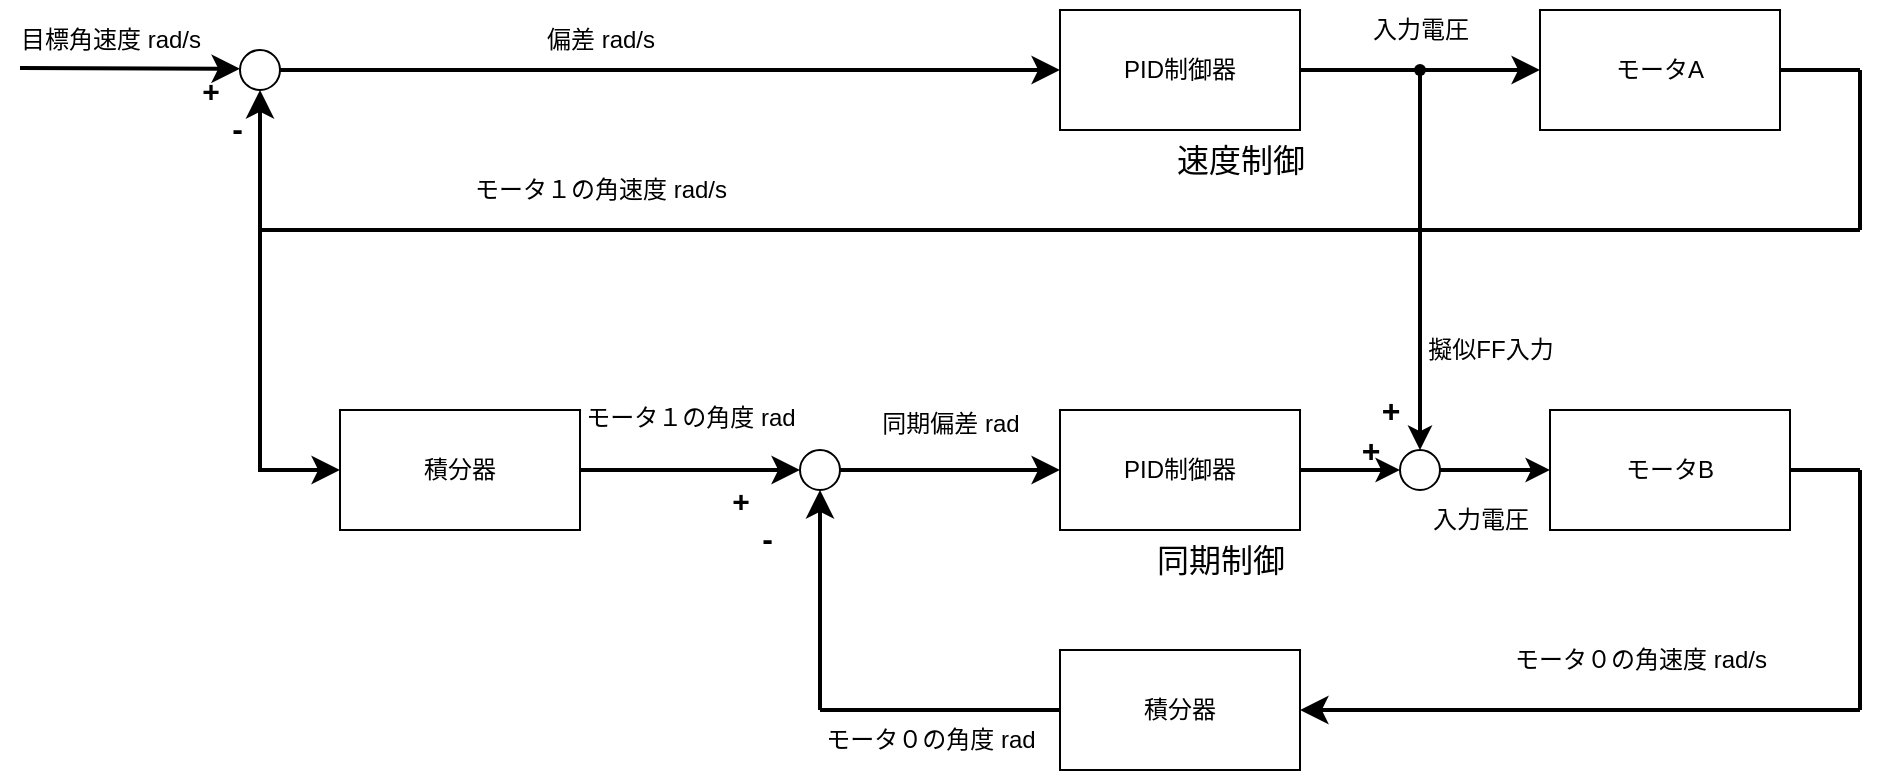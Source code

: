 <mxfile>
    <diagram id="ZDVBqMeo7jTkrDSASTgz" name="ページ1">
        <mxGraphModel dx="549" dy="301" grid="1" gridSize="10" guides="1" tooltips="1" connect="1" arrows="1" fold="1" page="1" pageScale="1" pageWidth="1169" pageHeight="827" math="0" shadow="0">
            <root>
                <mxCell id="0"/>
                <mxCell id="1" parent="0"/>
                <mxCell id="119" value="" style="endArrow=classic;html=1;endSize=8;startSize=6;strokeWidth=2;" parent="1" edge="1">
                    <mxGeometry width="50" height="50" relative="1" as="geometry">
                        <mxPoint x="120" y="234" as="sourcePoint"/>
                        <mxPoint x="230" y="234.38" as="targetPoint"/>
                    </mxGeometry>
                </mxCell>
                <mxCell id="120" style="edgeStyle=none;html=1;exitX=1;exitY=0.5;exitDx=0;exitDy=0;strokeWidth=2;startSize=6;endSize=8;entryX=0;entryY=0.5;entryDx=0;entryDy=0;" parent="1" source="121" target="123" edge="1">
                    <mxGeometry relative="1" as="geometry">
                        <mxPoint x="440" y="235.474" as="targetPoint"/>
                    </mxGeometry>
                </mxCell>
                <mxCell id="121" value="" style="ellipse;whiteSpace=wrap;html=1;aspect=fixed;" parent="1" vertex="1">
                    <mxGeometry x="230" y="225" width="20" height="20" as="geometry"/>
                </mxCell>
                <mxCell id="122" style="edgeStyle=none;html=1;exitDx=0;exitDy=0;strokeWidth=2;startSize=6;endSize=8;entryX=0;entryY=0.5;entryDx=0;entryDy=0;startArrow=none;" parent="1" source="159" target="125" edge="1">
                    <mxGeometry relative="1" as="geometry">
                        <mxPoint x="840" y="235" as="targetPoint"/>
                    </mxGeometry>
                </mxCell>
                <mxCell id="123" value="PID制御器" style="rounded=0;whiteSpace=wrap;html=1;" parent="1" vertex="1">
                    <mxGeometry x="640" y="205" width="120" height="60" as="geometry"/>
                </mxCell>
                <mxCell id="124" value="偏差 rad/s" style="text;html=1;align=center;verticalAlign=middle;resizable=0;points=[];autosize=1;strokeColor=none;fillColor=none;" parent="1" vertex="1">
                    <mxGeometry x="370" y="205" width="80" height="30" as="geometry"/>
                </mxCell>
                <mxCell id="125" value="モータA" style="rounded=0;whiteSpace=wrap;html=1;" parent="1" vertex="1">
                    <mxGeometry x="880" y="205" width="120" height="60" as="geometry"/>
                </mxCell>
                <mxCell id="126" value="" style="endArrow=none;html=1;strokeWidth=2;startSize=6;endSize=8;exitX=1;exitY=0.5;exitDx=0;exitDy=0;" parent="1" source="125" edge="1">
                    <mxGeometry width="50" height="50" relative="1" as="geometry">
                        <mxPoint x="1010" y="355" as="sourcePoint"/>
                        <mxPoint x="1040" y="235" as="targetPoint"/>
                    </mxGeometry>
                </mxCell>
                <mxCell id="127" value="" style="endArrow=none;html=1;strokeWidth=2;startSize=6;endSize=8;" parent="1" edge="1">
                    <mxGeometry width="50" height="50" relative="1" as="geometry">
                        <mxPoint x="1040" y="315" as="sourcePoint"/>
                        <mxPoint x="1040" y="235" as="targetPoint"/>
                    </mxGeometry>
                </mxCell>
                <mxCell id="128" value="" style="endArrow=none;html=1;strokeWidth=2;startSize=6;endSize=8;" parent="1" edge="1">
                    <mxGeometry width="50" height="50" relative="1" as="geometry">
                        <mxPoint x="240" y="315" as="sourcePoint"/>
                        <mxPoint x="1040" y="315" as="targetPoint"/>
                    </mxGeometry>
                </mxCell>
                <mxCell id="129" value="" style="endArrow=classic;html=1;strokeWidth=2;startSize=6;endSize=8;entryX=0.5;entryY=1;entryDx=0;entryDy=0;" parent="1" target="121" edge="1">
                    <mxGeometry width="50" height="50" relative="1" as="geometry">
                        <mxPoint x="240" y="355" as="sourcePoint"/>
                        <mxPoint x="220" y="265" as="targetPoint"/>
                    </mxGeometry>
                </mxCell>
                <mxCell id="130" value="" style="edgeStyle=segmentEdgeStyle;endArrow=classic;html=1;curved=0;rounded=0;endSize=8;startSize=8;strokeWidth=2;entryX=0;entryY=0.5;entryDx=0;entryDy=0;" parent="1" target="132" edge="1">
                    <mxGeometry width="50" height="50" relative="1" as="geometry">
                        <mxPoint x="240" y="355" as="sourcePoint"/>
                        <mxPoint x="305" y="515" as="targetPoint"/>
                        <Array as="points">
                            <mxPoint x="240" y="395"/>
                            <mxPoint x="240" y="435"/>
                        </Array>
                    </mxGeometry>
                </mxCell>
                <mxCell id="131" style="edgeStyle=none;html=1;exitX=1;exitY=0.5;exitDx=0;exitDy=0;entryX=0;entryY=0.5;entryDx=0;entryDy=0;strokeWidth=2;startSize=6;endSize=8;" parent="1" source="132" target="134" edge="1">
                    <mxGeometry relative="1" as="geometry"/>
                </mxCell>
                <mxCell id="132" value="積分器" style="rounded=0;whiteSpace=wrap;html=1;" parent="1" vertex="1">
                    <mxGeometry x="280" y="405" width="120" height="60" as="geometry"/>
                </mxCell>
                <mxCell id="133" style="edgeStyle=none;html=1;exitX=1;exitY=0.5;exitDx=0;exitDy=0;entryX=0;entryY=0.5;entryDx=0;entryDy=0;strokeWidth=2;startSize=6;endSize=8;" parent="1" source="134" target="136" edge="1">
                    <mxGeometry relative="1" as="geometry"/>
                </mxCell>
                <mxCell id="134" value="" style="ellipse;whiteSpace=wrap;html=1;aspect=fixed;" parent="1" vertex="1">
                    <mxGeometry x="510" y="425" width="20" height="20" as="geometry"/>
                </mxCell>
                <mxCell id="161" style="edgeStyle=none;html=1;exitX=1;exitY=0.5;exitDx=0;exitDy=0;entryX=0;entryY=0.5;entryDx=0;entryDy=0;strokeWidth=2;" parent="1" source="136" target="157" edge="1">
                    <mxGeometry relative="1" as="geometry"/>
                </mxCell>
                <mxCell id="136" value="PID制御器" style="rounded=0;whiteSpace=wrap;html=1;" parent="1" vertex="1">
                    <mxGeometry x="640" y="405" width="120" height="60" as="geometry"/>
                </mxCell>
                <mxCell id="137" value="" style="endArrow=none;html=1;strokeWidth=2;startSize=6;endSize=8;exitX=1;exitY=0.5;exitDx=0;exitDy=0;startArrow=none;" parent="1" source="147" edge="1">
                    <mxGeometry width="50" height="50" relative="1" as="geometry">
                        <mxPoint x="970" y="435" as="sourcePoint"/>
                        <mxPoint x="1040" y="435" as="targetPoint"/>
                    </mxGeometry>
                </mxCell>
                <mxCell id="138" value="" style="endArrow=none;html=1;strokeWidth=2;startSize=6;endSize=8;" parent="1" edge="1">
                    <mxGeometry width="50" height="50" relative="1" as="geometry">
                        <mxPoint x="1040" y="555" as="sourcePoint"/>
                        <mxPoint x="1040" y="435" as="targetPoint"/>
                    </mxGeometry>
                </mxCell>
                <mxCell id="139" value="" style="endArrow=classic;html=1;strokeWidth=2;startSize=6;endSize=8;entryX=0.5;entryY=1;entryDx=0;entryDy=0;" parent="1" target="134" edge="1">
                    <mxGeometry width="50" height="50" relative="1" as="geometry">
                        <mxPoint x="520" y="555" as="sourcePoint"/>
                        <mxPoint x="460" y="545" as="targetPoint"/>
                    </mxGeometry>
                </mxCell>
                <mxCell id="140" value="積分器" style="rounded=0;whiteSpace=wrap;html=1;" parent="1" vertex="1">
                    <mxGeometry x="640" y="525" width="120" height="60" as="geometry"/>
                </mxCell>
                <mxCell id="141" value="" style="endArrow=none;html=1;strokeWidth=2;startSize=6;endSize=8;entryX=0;entryY=0.5;entryDx=0;entryDy=0;" parent="1" target="140" edge="1">
                    <mxGeometry width="50" height="50" relative="1" as="geometry">
                        <mxPoint x="520" y="555" as="sourcePoint"/>
                        <mxPoint x="690" y="555" as="targetPoint"/>
                    </mxGeometry>
                </mxCell>
                <mxCell id="142" value="" style="endArrow=classic;html=1;strokeWidth=2;startSize=6;endSize=8;entryX=1;entryY=0.5;entryDx=0;entryDy=0;" parent="1" target="140" edge="1">
                    <mxGeometry width="50" height="50" relative="1" as="geometry">
                        <mxPoint x="1040" y="555" as="sourcePoint"/>
                        <mxPoint x="930" y="605" as="targetPoint"/>
                    </mxGeometry>
                </mxCell>
                <mxCell id="143" value="目標角速度 rad/s" style="text;html=1;align=center;verticalAlign=middle;resizable=0;points=[];autosize=1;strokeColor=none;fillColor=none;" parent="1" vertex="1">
                    <mxGeometry x="110" y="205" width="110" height="30" as="geometry"/>
                </mxCell>
                <mxCell id="144" value="モータ１の角速度 rad/s" style="text;html=1;align=center;verticalAlign=middle;resizable=0;points=[];autosize=1;strokeColor=none;fillColor=none;" parent="1" vertex="1">
                    <mxGeometry x="335" y="280" width="150" height="30" as="geometry"/>
                </mxCell>
                <mxCell id="145" value="モータ１の角度 rad" style="text;html=1;align=center;verticalAlign=middle;resizable=0;points=[];autosize=1;strokeColor=none;fillColor=none;" parent="1" vertex="1">
                    <mxGeometry x="390" y="394" width="130" height="30" as="geometry"/>
                </mxCell>
                <mxCell id="146" value="" style="endArrow=none;html=1;strokeWidth=2;startSize=6;endSize=8;exitX=1;exitY=0.5;exitDx=0;exitDy=0;" parent="1" target="147" edge="1">
                    <mxGeometry width="50" height="50" relative="1" as="geometry">
                        <mxPoint x="970" y="435" as="sourcePoint"/>
                        <mxPoint x="1050" y="435" as="targetPoint"/>
                    </mxGeometry>
                </mxCell>
                <mxCell id="147" value="モータB" style="rounded=0;whiteSpace=wrap;html=1;" parent="1" vertex="1">
                    <mxGeometry x="885" y="405" width="120" height="60" as="geometry"/>
                </mxCell>
                <mxCell id="148" value="&lt;b&gt;&lt;font style=&quot;font-size: 15px;&quot;&gt;+&lt;/font&gt;&lt;br&gt;&lt;span style=&quot;white-space: pre;&quot;&gt;&#9;&lt;/span&gt;&lt;font style=&quot;font-size: 16px;&quot;&gt;-&lt;/font&gt;&lt;/b&gt;" style="text;html=1;align=center;verticalAlign=middle;resizable=0;points=[];autosize=1;strokeColor=none;fillColor=none;" parent="1" vertex="1">
                    <mxGeometry x="185" y="230" width="60" height="50" as="geometry"/>
                </mxCell>
                <mxCell id="149" value="&lt;b&gt;&lt;font style=&quot;font-size: 15px;&quot;&gt;+&lt;/font&gt;&lt;br&gt;&lt;span style=&quot;white-space: pre;&quot;&gt;&#9;&lt;/span&gt;&lt;font style=&quot;font-size: 16px;&quot;&gt;-&lt;/font&gt;&lt;/b&gt;" style="text;html=1;align=center;verticalAlign=middle;resizable=0;points=[];autosize=1;strokeColor=none;fillColor=none;" parent="1" vertex="1">
                    <mxGeometry x="450" y="435" width="60" height="50" as="geometry"/>
                </mxCell>
                <mxCell id="150" value="モータ０の角速度 rad/s" style="text;html=1;align=center;verticalAlign=middle;resizable=0;points=[];autosize=1;strokeColor=none;fillColor=none;" parent="1" vertex="1">
                    <mxGeometry x="855" y="515" width="150" height="30" as="geometry"/>
                </mxCell>
                <mxCell id="151" value="モータ０の角度 rad" style="text;html=1;align=center;verticalAlign=middle;resizable=0;points=[];autosize=1;strokeColor=none;fillColor=none;" parent="1" vertex="1">
                    <mxGeometry x="510" y="555" width="130" height="30" as="geometry"/>
                </mxCell>
                <mxCell id="152" value="&lt;font style=&quot;font-size: 12px;&quot;&gt;同期偏差 rad&lt;/font&gt;" style="text;html=1;align=center;verticalAlign=middle;resizable=0;points=[];autosize=1;strokeColor=none;fillColor=none;fontSize=16;" parent="1" vertex="1">
                    <mxGeometry x="539.5" y="395" width="90" height="30" as="geometry"/>
                </mxCell>
                <mxCell id="154" value="入力電圧" style="text;html=1;align=center;verticalAlign=middle;resizable=0;points=[];autosize=1;strokeColor=none;fillColor=none;fontSize=12;" parent="1" vertex="1">
                    <mxGeometry x="785" y="200" width="70" height="30" as="geometry"/>
                </mxCell>
                <mxCell id="162" style="edgeStyle=none;html=1;exitX=1;exitY=0.5;exitDx=0;exitDy=0;entryX=0;entryY=0.5;entryDx=0;entryDy=0;strokeWidth=2;" parent="1" source="157" target="147" edge="1">
                    <mxGeometry relative="1" as="geometry"/>
                </mxCell>
                <mxCell id="157" value="" style="ellipse;whiteSpace=wrap;html=1;aspect=fixed;" parent="1" vertex="1">
                    <mxGeometry x="810" y="425" width="20" height="20" as="geometry"/>
                </mxCell>
                <mxCell id="158" value="" style="edgeStyle=none;html=1;exitX=1;exitY=0.5;exitDx=0;exitDy=0;strokeWidth=2;startSize=6;endSize=8;entryDx=0;entryDy=0;endArrow=none;" parent="1" source="123" target="159" edge="1">
                    <mxGeometry relative="1" as="geometry">
                        <mxPoint x="880" y="235" as="targetPoint"/>
                        <mxPoint x="760" y="235" as="sourcePoint"/>
                    </mxGeometry>
                </mxCell>
                <mxCell id="160" style="edgeStyle=none;html=1;entryX=0.5;entryY=0;entryDx=0;entryDy=0;strokeWidth=2;" parent="1" source="159" target="157" edge="1">
                    <mxGeometry relative="1" as="geometry"/>
                </mxCell>
                <mxCell id="159" value="" style="shape=waypoint;sketch=0;size=6;pointerEvents=1;points=[];fillColor=none;resizable=0;rotatable=0;perimeter=centerPerimeter;snapToPoint=1;" parent="1" vertex="1">
                    <mxGeometry x="810" y="225" width="20" height="20" as="geometry"/>
                </mxCell>
                <mxCell id="163" value="擬似FF入力" style="text;html=1;align=center;verticalAlign=middle;resizable=0;points=[];autosize=1;strokeColor=none;fillColor=none;" parent="1" vertex="1">
                    <mxGeometry x="810" y="360" width="90" height="30" as="geometry"/>
                </mxCell>
                <mxCell id="164" value="&lt;b&gt;&amp;nbsp; &amp;nbsp; &amp;nbsp;&amp;nbsp;&lt;font style=&quot;font-size: 16px;&quot;&gt;+&lt;/font&gt;&lt;br&gt;&lt;font style=&quot;font-size: 16px;&quot;&gt;+&lt;/font&gt;&lt;/b&gt;" style="text;html=1;align=center;verticalAlign=middle;resizable=0;points=[];autosize=1;strokeColor=none;fillColor=none;" parent="1" vertex="1">
                    <mxGeometry x="770" y="390" width="50" height="50" as="geometry"/>
                </mxCell>
                <mxCell id="166" value="入力電圧" style="text;html=1;align=center;verticalAlign=middle;resizable=0;points=[];autosize=1;strokeColor=none;fillColor=none;fontSize=12;" parent="1" vertex="1">
                    <mxGeometry x="815" y="445" width="70" height="30" as="geometry"/>
                </mxCell>
                <mxCell id="167" value="同期制御" style="text;html=1;align=center;verticalAlign=middle;resizable=0;points=[];autosize=1;strokeColor=none;fillColor=none;fontSize=16;" parent="1" vertex="1">
                    <mxGeometry x="675" y="465" width="90" height="30" as="geometry"/>
                </mxCell>
                <mxCell id="168" value="速度制御" style="text;html=1;align=center;verticalAlign=middle;resizable=0;points=[];autosize=1;strokeColor=none;fillColor=none;fontSize=16;" parent="1" vertex="1">
                    <mxGeometry x="685" y="265" width="90" height="30" as="geometry"/>
                </mxCell>
            </root>
        </mxGraphModel>
    </diagram>
</mxfile>